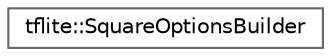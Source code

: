 digraph "Graphical Class Hierarchy"
{
 // LATEX_PDF_SIZE
  bgcolor="transparent";
  edge [fontname=Helvetica,fontsize=10,labelfontname=Helvetica,labelfontsize=10];
  node [fontname=Helvetica,fontsize=10,shape=box,height=0.2,width=0.4];
  rankdir="LR";
  Node0 [id="Node000000",label="tflite::SquareOptionsBuilder",height=0.2,width=0.4,color="grey40", fillcolor="white", style="filled",URL="$structtflite_1_1_square_options_builder.html",tooltip=" "];
}
